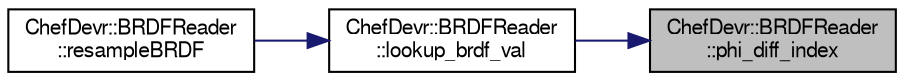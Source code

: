 digraph "ChefDevr::BRDFReader::phi_diff_index"
{
 // LATEX_PDF_SIZE
  edge [fontname="FreeSans",fontsize="10",labelfontname="FreeSans",labelfontsize="10"];
  node [fontname="FreeSans",fontsize="10",shape=record];
  rankdir="RL";
  Node23 [label="ChefDevr::BRDFReader\l::phi_diff_index",height=0.2,width=0.4,color="black", fillcolor="grey75", style="filled", fontcolor="black",tooltip="Lookup phi_diff index."];
  Node23 -> Node24 [dir="back",color="midnightblue",fontsize="10",style="solid",fontname="FreeSans"];
  Node24 [label="ChefDevr::BRDFReader\l::lookup_brdf_val",height=0.2,width=0.4,color="black", fillcolor="white", style="filled",URL="$class_chef_devr_1_1_b_r_d_f_reader.html#a52a4fc59f6adee91e2e697b8a703d8c8",tooltip="Extracts a color in a BRDF from a pair of incoming and outgoing angles."];
  Node24 -> Node25 [dir="back",color="midnightblue",fontsize="10",style="solid",fontname="FreeSans"];
  Node25 [label="ChefDevr::BRDFReader\l::resampleBRDF",height=0.2,width=0.4,color="black", fillcolor="white", style="filled",URL="$class_chef_devr_1_1_b_r_d_f_reader.html#a660c35ad652c7ff79a8391e5399680d7",tooltip="Resamples a BRDF."];
}
